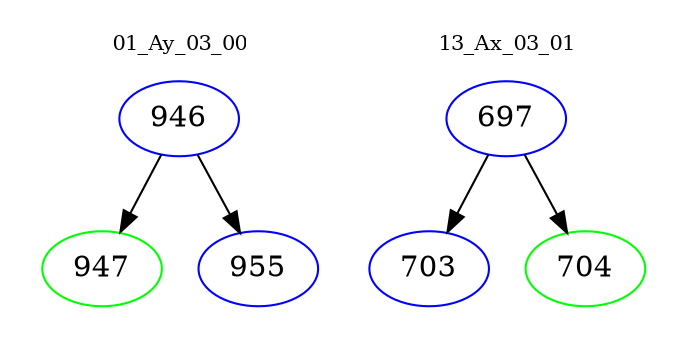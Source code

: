 digraph{
subgraph cluster_0 {
color = white
label = "01_Ay_03_00";
fontsize=10;
T0_946 [label="946", color="blue"]
T0_946 -> T0_947 [color="black"]
T0_947 [label="947", color="green"]
T0_946 -> T0_955 [color="black"]
T0_955 [label="955", color="blue"]
}
subgraph cluster_1 {
color = white
label = "13_Ax_03_01";
fontsize=10;
T1_697 [label="697", color="blue"]
T1_697 -> T1_703 [color="black"]
T1_703 [label="703", color="blue"]
T1_697 -> T1_704 [color="black"]
T1_704 [label="704", color="green"]
}
}
